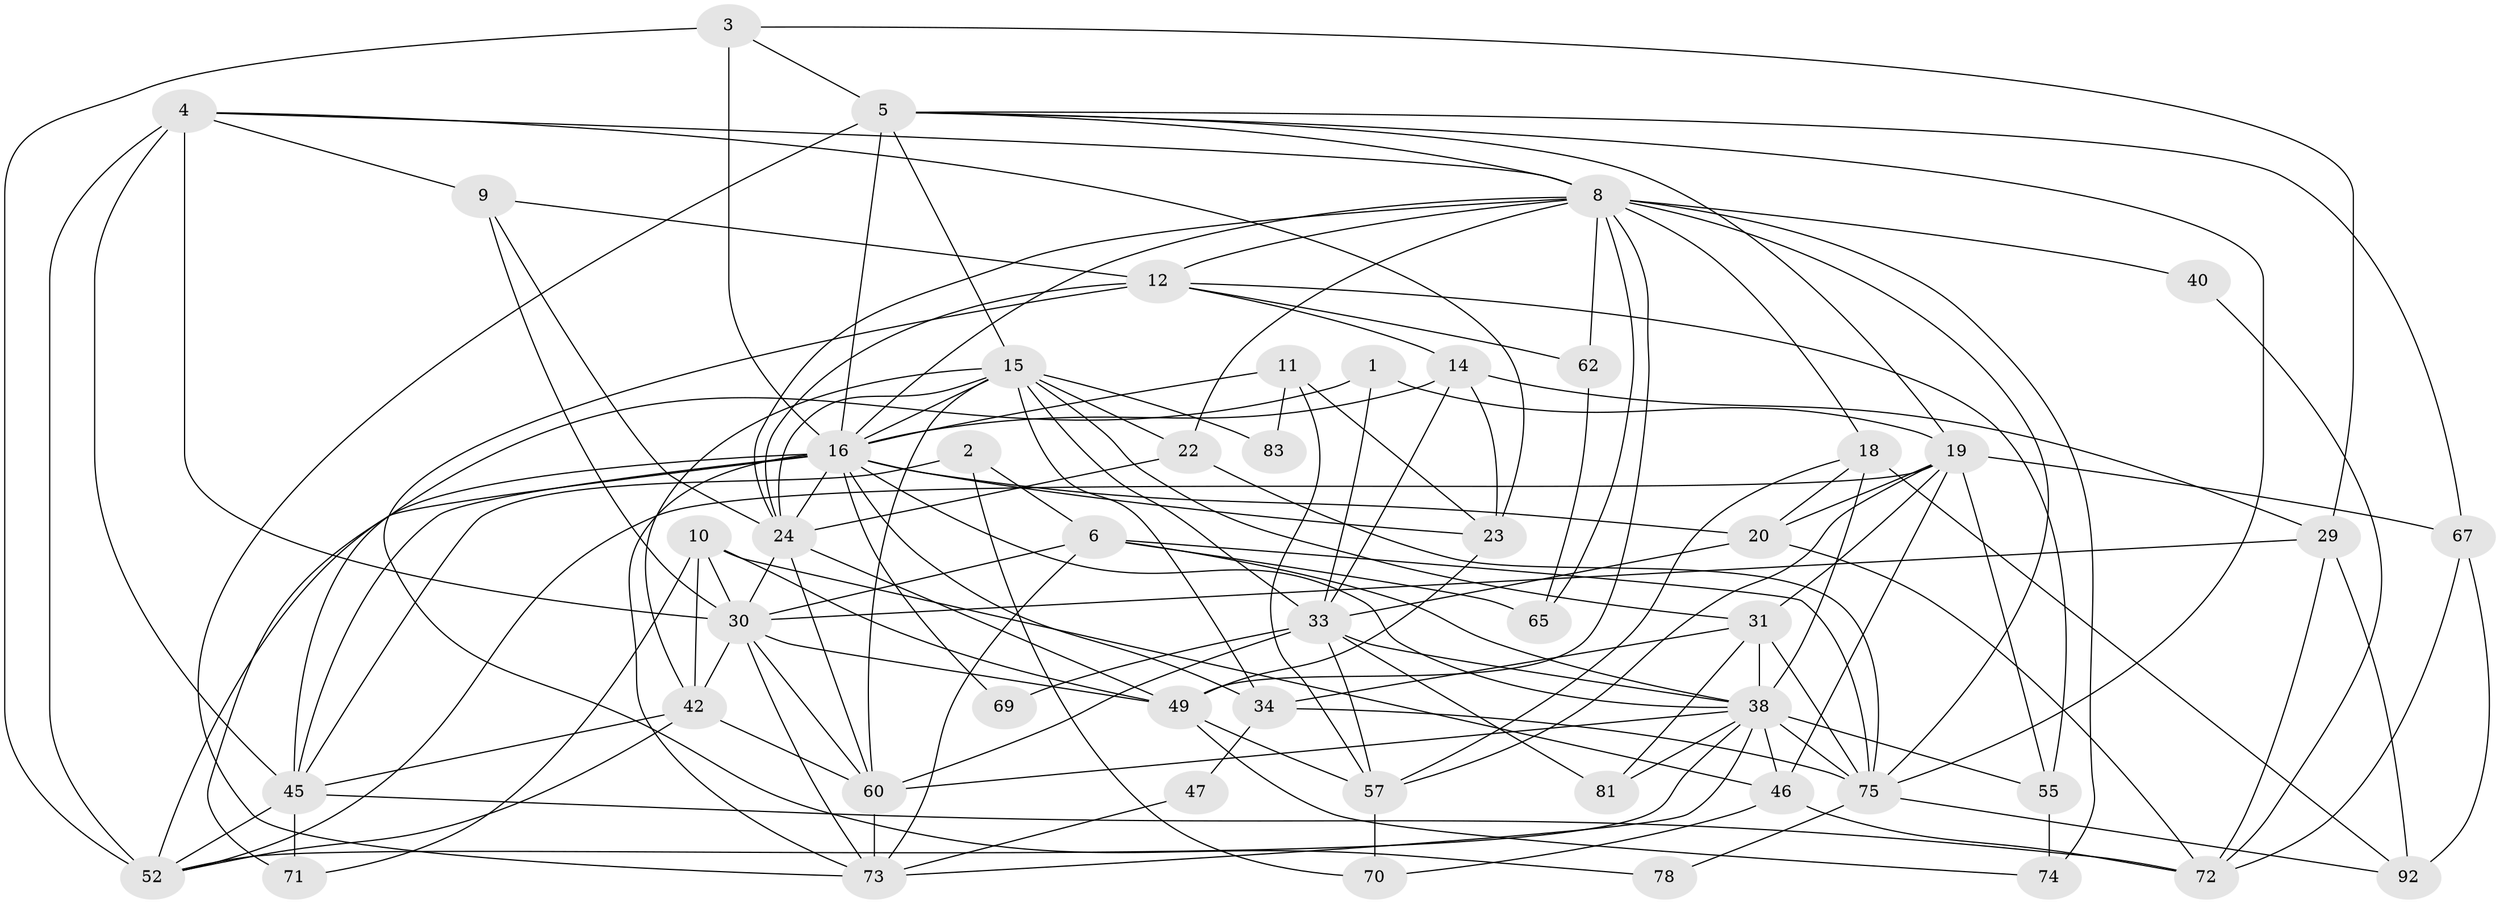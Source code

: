 // original degree distribution, {3: 0.25742574257425743, 4: 0.26732673267326734, 5: 0.2079207920792079, 2: 0.13861386138613863, 8: 0.019801980198019802, 7: 0.0297029702970297, 6: 0.07920792079207921}
// Generated by graph-tools (version 1.1) at 2025/14/03/09/25 04:14:55]
// undirected, 50 vertices, 143 edges
graph export_dot {
graph [start="1"]
  node [color=gray90,style=filled];
  1 [super="+7"];
  2;
  3 [super="+44"];
  4 [super="+27"];
  5 [super="+51+17"];
  6 [super="+13"];
  8 [super="+50+26"];
  9 [super="+97"];
  10 [super="+21"];
  11;
  12 [super="+37+53"];
  14;
  15 [super="+95+99"];
  16 [super="+36+61"];
  18;
  19 [super="+101+56+48"];
  20;
  22 [super="+28"];
  23 [super="+41"];
  24 [super="+25"];
  29 [super="+91"];
  30 [super="+79+63+93"];
  31 [super="+32"];
  33 [super="+54"];
  34;
  38 [super="+88+39+87"];
  40;
  42 [super="+59+98"];
  45 [super="+80+84"];
  46;
  47;
  49 [super="+58"];
  52;
  55;
  57 [super="+90"];
  60 [super="+66"];
  62;
  65;
  67 [super="+68"];
  69;
  70;
  71;
  72;
  73 [super="+77"];
  74;
  75 [super="+86+94"];
  78;
  81;
  83;
  92;
  1 -- 45;
  1 -- 19;
  1 -- 33;
  2 -- 70;
  2 -- 6;
  2 -- 45;
  3 -- 52 [weight=2];
  3 -- 29;
  3 -- 5;
  3 -- 16;
  4 -- 52;
  4 -- 8;
  4 -- 23;
  4 -- 30;
  4 -- 45 [weight=2];
  4 -- 9;
  5 -- 15;
  5 -- 73;
  5 -- 75;
  5 -- 8;
  5 -- 16 [weight=2];
  5 -- 67;
  5 -- 19;
  6 -- 75;
  6 -- 65;
  6 -- 73;
  6 -- 30;
  6 -- 38;
  8 -- 18;
  8 -- 40;
  8 -- 49;
  8 -- 65 [weight=2];
  8 -- 62;
  8 -- 12;
  8 -- 16;
  8 -- 22;
  8 -- 24;
  8 -- 74;
  8 -- 75;
  9 -- 30;
  9 -- 12;
  9 -- 24;
  10 -- 49;
  10 -- 42;
  10 -- 71;
  10 -- 46;
  10 -- 30;
  11 -- 83;
  11 -- 23;
  11 -- 57;
  11 -- 16;
  12 -- 55;
  12 -- 24;
  12 -- 62;
  12 -- 78;
  12 -- 14;
  14 -- 33;
  14 -- 23;
  14 -- 29;
  14 -- 16;
  15 -- 34;
  15 -- 83;
  15 -- 22;
  15 -- 42;
  15 -- 16;
  15 -- 31;
  15 -- 60;
  15 -- 24;
  15 -- 33;
  16 -- 45;
  16 -- 71;
  16 -- 34;
  16 -- 69;
  16 -- 52;
  16 -- 23;
  16 -- 24;
  16 -- 38;
  16 -- 20;
  16 -- 73;
  18 -- 20;
  18 -- 57;
  18 -- 92;
  18 -- 38;
  19 -- 55;
  19 -- 57;
  19 -- 20;
  19 -- 31;
  19 -- 67 [weight=2];
  19 -- 52;
  19 -- 46;
  20 -- 72;
  20 -- 33;
  22 -- 75;
  22 -- 24;
  23 -- 49;
  24 -- 60 [weight=2];
  24 -- 49;
  24 -- 30;
  29 -- 72;
  29 -- 92;
  29 -- 30;
  30 -- 73;
  30 -- 42;
  30 -- 49;
  30 -- 60;
  31 -- 34;
  31 -- 38;
  31 -- 75;
  31 -- 81;
  33 -- 81;
  33 -- 38;
  33 -- 69;
  33 -- 57;
  33 -- 60;
  34 -- 47;
  34 -- 75;
  38 -- 75;
  38 -- 81;
  38 -- 52;
  38 -- 55;
  38 -- 60 [weight=3];
  38 -- 73;
  38 -- 46;
  40 -- 72;
  42 -- 52;
  42 -- 45;
  42 -- 60;
  45 -- 52;
  45 -- 71;
  45 -- 72;
  46 -- 72;
  46 -- 70;
  47 -- 73;
  49 -- 74;
  49 -- 57;
  55 -- 74;
  57 -- 70;
  60 -- 73;
  62 -- 65;
  67 -- 92;
  67 -- 72;
  75 -- 92;
  75 -- 78;
}
